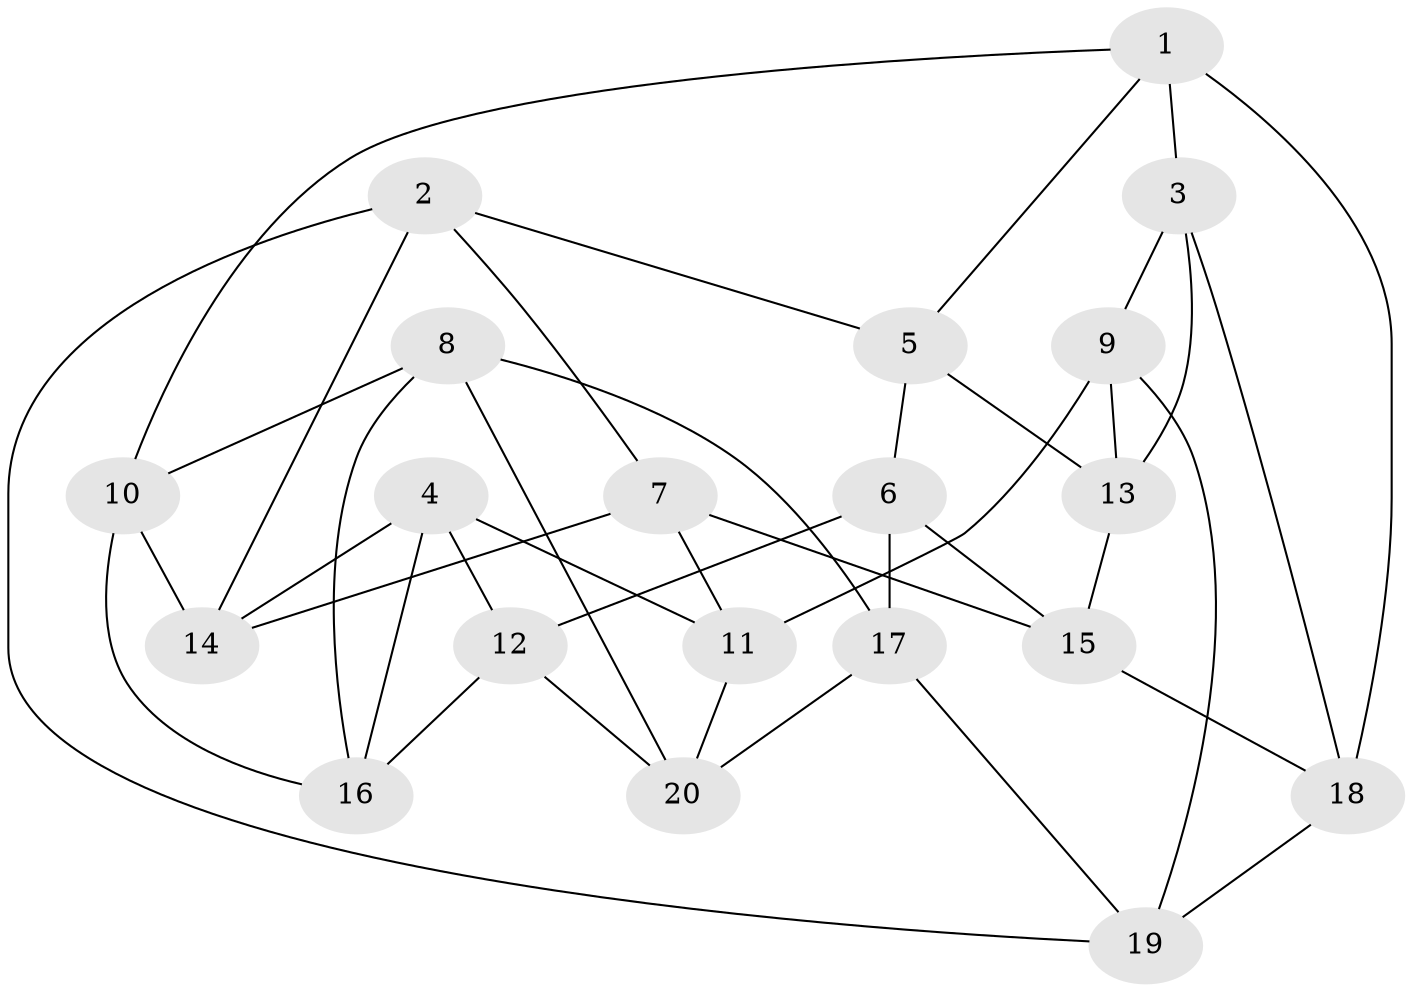 // Generated by graph-tools (version 1.1) at 2025/46/02/15/25 05:46:28]
// undirected, 20 vertices, 40 edges
graph export_dot {
graph [start="1"]
  node [color=gray90,style=filled];
  1;
  2;
  3;
  4;
  5;
  6;
  7;
  8;
  9;
  10;
  11;
  12;
  13;
  14;
  15;
  16;
  17;
  18;
  19;
  20;
  1 -- 3;
  1 -- 10;
  1 -- 18;
  1 -- 5;
  2 -- 14;
  2 -- 19;
  2 -- 7;
  2 -- 5;
  3 -- 18;
  3 -- 13;
  3 -- 9;
  4 -- 16;
  4 -- 12;
  4 -- 11;
  4 -- 14;
  5 -- 6;
  5 -- 13;
  6 -- 17;
  6 -- 12;
  6 -- 15;
  7 -- 15;
  7 -- 11;
  7 -- 14;
  8 -- 16;
  8 -- 17;
  8 -- 20;
  8 -- 10;
  9 -- 13;
  9 -- 19;
  9 -- 11;
  10 -- 14;
  10 -- 16;
  11 -- 20;
  12 -- 20;
  12 -- 16;
  13 -- 15;
  15 -- 18;
  17 -- 19;
  17 -- 20;
  18 -- 19;
}
